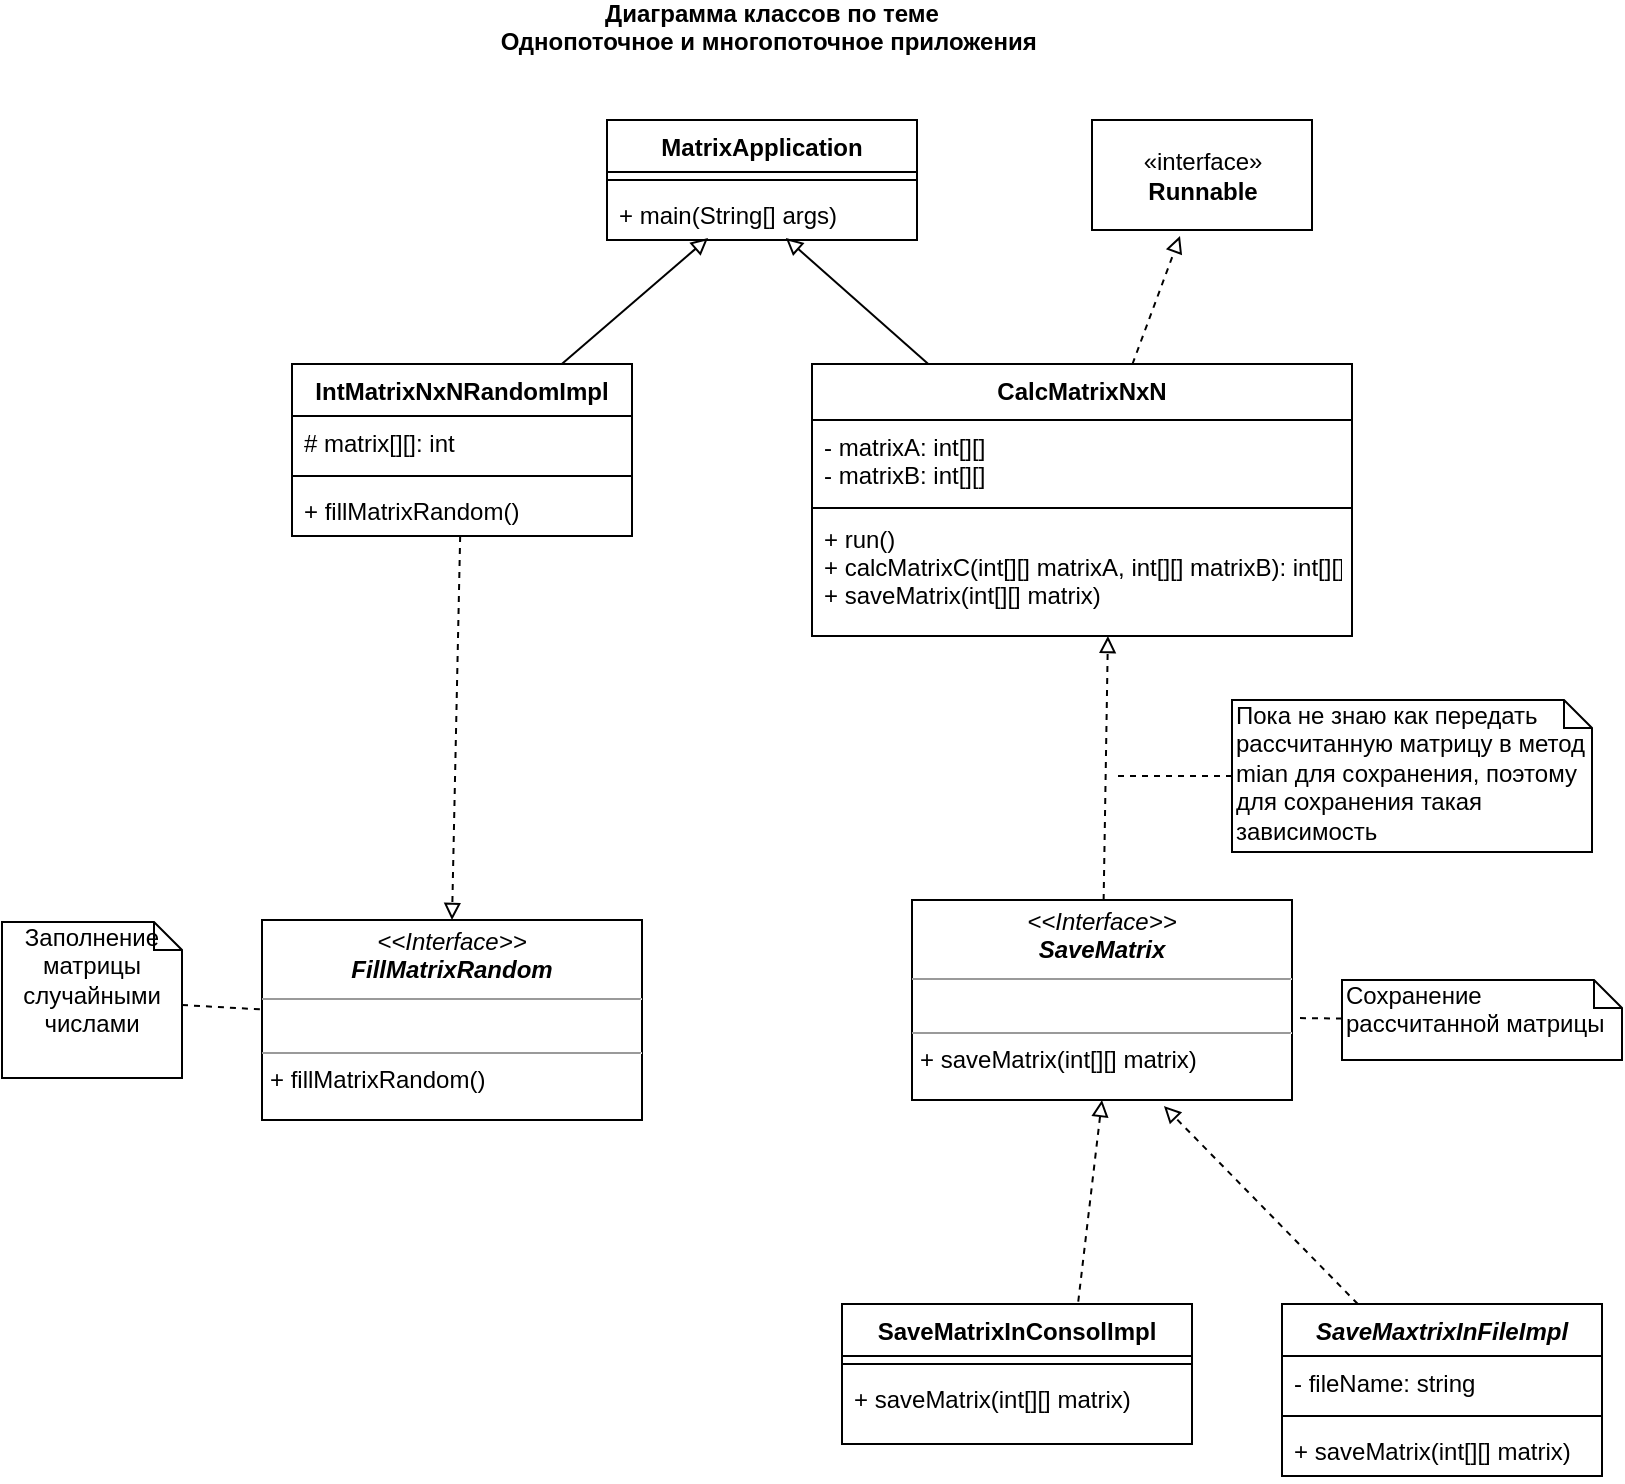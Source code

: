 <mxfile version="12.1.3" pages="1"><diagram id="t1gC7DEze18On1suVpL4" name="Page-1"><mxGraphModel dx="2048" dy="912" grid="1" gridSize="10" guides="1" tooltips="1" connect="1" arrows="1" fold="1" page="1" pageScale="1" pageWidth="827" pageHeight="1169" math="0" shadow="0"><root><mxCell id="0"/><mxCell id="1" parent="0"/><mxCell id="pyPGRl7VnkMFFDUhdvfr-68" value="" style="edgeStyle=none;rounded=0;orthogonalLoop=1;jettySize=auto;html=1;dashed=1;endArrow=block;endFill=0;fontFamily=Helvetica;fontColor=#000000;entryX=0.548;entryY=1;entryDx=0;entryDy=0;entryPerimeter=0;" edge="1" parent="1" source="pyPGRl7VnkMFFDUhdvfr-78" target="pyPGRl7VnkMFFDUhdvfr-60"><mxGeometry relative="1" as="geometry"><mxPoint x="565" y="640" as="targetPoint"/><mxPoint x="538.779" y="720" as="sourcePoint"/></mxGeometry></mxCell><mxCell id="pyPGRl7VnkMFFDUhdvfr-7" value="Диаграмма классов по теме &#10;Однопоточное и многопоточное приложения " style="text;align=center;fontStyle=1;verticalAlign=middle;spacingLeft=3;spacingRight=3;strokeColor=none;rotatable=0;points=[[0,0.5],[1,0.5]];portConstraint=eastwest;fillColor=none;fontColor=#000000;fontFamily=Helvetica;" vertex="1" parent="1"><mxGeometry x="350" y="20" width="80" height="26" as="geometry"/></mxCell><mxCell id="pyPGRl7VnkMFFDUhdvfr-26" value="" style="rounded=0;orthogonalLoop=1;jettySize=auto;html=1;dashed=1;endArrow=block;endFill=0;fontFamily=Helvetica;fontColor=#000000;entryX=0.5;entryY=1;entryDx=0;entryDy=0;exitX=0.675;exitY=-0.017;exitDx=0;exitDy=0;exitPerimeter=0;" edge="1" parent="1" source="pyPGRl7VnkMFFDUhdvfr-81" target="pyPGRl7VnkMFFDUhdvfr-78"><mxGeometry relative="1" as="geometry"><mxPoint x="556.94" y="564.99" as="targetPoint"/><mxPoint x="491.875" y="680" as="sourcePoint"/></mxGeometry></mxCell><mxCell id="pyPGRl7VnkMFFDUhdvfr-33" value="" style="edgeStyle=none;rounded=0;orthogonalLoop=1;jettySize=auto;html=1;dashed=1;endArrow=none;endFill=0;fontFamily=Helvetica;fontColor=#000000;" edge="1" parent="1" source="pyPGRl7VnkMFFDUhdvfr-31"><mxGeometry relative="1" as="geometry"><mxPoint x="651" y="529" as="targetPoint"/></mxGeometry></mxCell><mxCell id="pyPGRl7VnkMFFDUhdvfr-31" value="Сохранение &lt;br&gt;рассчитанной матрицы" style="shape=note;whiteSpace=wrap;html=1;size=14;verticalAlign=top;align=left;spacingTop=-6;fillColor=none;fontFamily=Helvetica;fontColor=#000000;" vertex="1" parent="1"><mxGeometry x="675" y="510" width="140" height="40" as="geometry"/></mxCell><mxCell id="pyPGRl7VnkMFFDUhdvfr-36" value="" style="edgeStyle=none;rounded=0;orthogonalLoop=1;jettySize=auto;html=1;dashed=1;endArrow=none;endFill=0;fontFamily=Helvetica;fontColor=#000000;" edge="1" parent="1" source="pyPGRl7VnkMFFDUhdvfr-35" target="pyPGRl7VnkMFFDUhdvfr-76"><mxGeometry relative="1" as="geometry"><mxPoint x="174.02" y="538.002" as="targetPoint"/></mxGeometry></mxCell><mxCell id="pyPGRl7VnkMFFDUhdvfr-35" value="&lt;div&gt;&lt;span&gt;Заполнение матрицы случайными числами&lt;/span&gt;&lt;/div&gt;" style="shape=note;whiteSpace=wrap;html=1;size=14;verticalAlign=top;align=center;spacingTop=-6;fillColor=none;fontFamily=Helvetica;fontColor=#000000;" vertex="1" parent="1"><mxGeometry x="5" y="481" width="90" height="78" as="geometry"/></mxCell><mxCell id="pyPGRl7VnkMFFDUhdvfr-44" value="" style="edgeStyle=none;rounded=0;orthogonalLoop=1;jettySize=auto;html=1;dashed=1;endArrow=block;endFill=0;fontFamily=Helvetica;fontColor=#000000;entryX=0.663;entryY=1.03;entryDx=0;entryDy=0;entryPerimeter=0;" edge="1" parent="1" source="pyPGRl7VnkMFFDUhdvfr-39" target="pyPGRl7VnkMFFDUhdvfr-78"><mxGeometry relative="1" as="geometry"><mxPoint x="581.93" y="562.988" as="targetPoint"/></mxGeometry></mxCell><mxCell id="pyPGRl7VnkMFFDUhdvfr-39" value="SaveMaxtrixInFileImpl&#10;" style="swimlane;fontStyle=3;align=center;verticalAlign=top;childLayout=stackLayout;horizontal=1;startSize=26;horizontalStack=0;resizeParent=1;resizeParentMax=0;resizeLast=0;collapsible=1;marginBottom=0;fillColor=none;fontFamily=Helvetica;fontColor=#000000;" vertex="1" parent="1"><mxGeometry x="645" y="672" width="160" height="86" as="geometry"/></mxCell><mxCell id="pyPGRl7VnkMFFDUhdvfr-40" value="- fileName: string" style="text;strokeColor=none;fillColor=none;align=left;verticalAlign=top;spacingLeft=4;spacingRight=4;overflow=hidden;rotatable=0;points=[[0,0.5],[1,0.5]];portConstraint=eastwest;" vertex="1" parent="pyPGRl7VnkMFFDUhdvfr-39"><mxGeometry y="26" width="160" height="26" as="geometry"/></mxCell><mxCell id="pyPGRl7VnkMFFDUhdvfr-41" value="" style="line;strokeWidth=1;fillColor=none;align=left;verticalAlign=middle;spacingTop=-1;spacingLeft=3;spacingRight=3;rotatable=0;labelPosition=right;points=[];portConstraint=eastwest;" vertex="1" parent="pyPGRl7VnkMFFDUhdvfr-39"><mxGeometry y="52" width="160" height="8" as="geometry"/></mxCell><mxCell id="pyPGRl7VnkMFFDUhdvfr-42" value="+ saveMatrix(int[][] matrix)" style="text;strokeColor=none;fillColor=none;align=left;verticalAlign=top;spacingLeft=4;spacingRight=4;overflow=hidden;rotatable=0;points=[[0,0.5],[1,0.5]];portConstraint=eastwest;" vertex="1" parent="pyPGRl7VnkMFFDUhdvfr-39"><mxGeometry y="60" width="160" height="26" as="geometry"/></mxCell><mxCell id="pyPGRl7VnkMFFDUhdvfr-55" value="" style="edgeStyle=none;rounded=0;orthogonalLoop=1;jettySize=auto;html=1;dashed=1;endArrow=block;endFill=0;fontFamily=Helvetica;fontColor=#000000;entryX=0.5;entryY=0;entryDx=0;entryDy=0;" edge="1" parent="1" source="pyPGRl7VnkMFFDUhdvfr-46" target="pyPGRl7VnkMFFDUhdvfr-76"><mxGeometry relative="1" as="geometry"><mxPoint x="265.94" y="642" as="targetPoint"/></mxGeometry></mxCell><mxCell id="pyPGRl7VnkMFFDUhdvfr-86" value="" style="edgeStyle=none;rounded=0;orthogonalLoop=1;jettySize=auto;html=1;endArrow=block;endFill=0;fontFamily=Helvetica;fontColor=#000000;entryX=0.326;entryY=0.962;entryDx=0;entryDy=0;entryPerimeter=0;" edge="1" parent="1" source="pyPGRl7VnkMFFDUhdvfr-46" target="pyPGRl7VnkMFFDUhdvfr-75"><mxGeometry relative="1" as="geometry"><mxPoint x="275" y="330" as="targetPoint"/></mxGeometry></mxCell><mxCell id="pyPGRl7VnkMFFDUhdvfr-46" value="IntMatrixNxNRandomImpl" style="swimlane;fontStyle=1;align=center;verticalAlign=top;childLayout=stackLayout;horizontal=1;startSize=26;horizontalStack=0;resizeParent=1;resizeParentMax=0;resizeLast=0;collapsible=1;marginBottom=0;fillColor=none;fontFamily=Helvetica;fontColor=#000000;" vertex="1" parent="1"><mxGeometry x="150" y="202" width="170" height="86" as="geometry"/></mxCell><mxCell id="pyPGRl7VnkMFFDUhdvfr-47" value="# matrix[][]: int" style="text;strokeColor=none;fillColor=none;align=left;verticalAlign=top;spacingLeft=4;spacingRight=4;overflow=hidden;rotatable=0;points=[[0,0.5],[1,0.5]];portConstraint=eastwest;" vertex="1" parent="pyPGRl7VnkMFFDUhdvfr-46"><mxGeometry y="26" width="170" height="26" as="geometry"/></mxCell><mxCell id="pyPGRl7VnkMFFDUhdvfr-48" value="" style="line;strokeWidth=1;fillColor=none;align=left;verticalAlign=middle;spacingTop=-1;spacingLeft=3;spacingRight=3;rotatable=0;labelPosition=right;points=[];portConstraint=eastwest;" vertex="1" parent="pyPGRl7VnkMFFDUhdvfr-46"><mxGeometry y="52" width="170" height="8" as="geometry"/></mxCell><mxCell id="pyPGRl7VnkMFFDUhdvfr-49" value="+ fillMatrixRandom()" style="text;strokeColor=none;fillColor=none;align=left;verticalAlign=top;spacingLeft=4;spacingRight=4;overflow=hidden;rotatable=0;points=[[0,0.5],[1,0.5]];portConstraint=eastwest;" vertex="1" parent="pyPGRl7VnkMFFDUhdvfr-46"><mxGeometry y="60" width="170" height="26" as="geometry"/></mxCell><mxCell id="pyPGRl7VnkMFFDUhdvfr-63" value="" style="edgeStyle=none;rounded=0;orthogonalLoop=1;jettySize=auto;html=1;dashed=1;endArrow=block;endFill=0;fontFamily=Helvetica;fontColor=#000000;entryX=0.4;entryY=1.055;entryDx=0;entryDy=0;entryPerimeter=0;" edge="1" parent="1" source="pyPGRl7VnkMFFDUhdvfr-57" target="pyPGRl7VnkMFFDUhdvfr-62"><mxGeometry relative="1" as="geometry"><mxPoint x="360" y="330" as="targetPoint"/></mxGeometry></mxCell><mxCell id="pyPGRl7VnkMFFDUhdvfr-94" value="" style="edgeStyle=none;rounded=0;orthogonalLoop=1;jettySize=auto;html=1;endArrow=block;endFill=0;fontFamily=Helvetica;fontColor=#000000;entryX=0.577;entryY=0.962;entryDx=0;entryDy=0;entryPerimeter=0;" edge="1" parent="1" source="pyPGRl7VnkMFFDUhdvfr-57" target="pyPGRl7VnkMFFDUhdvfr-75"><mxGeometry relative="1" as="geometry"><mxPoint x="495" y="132" as="targetPoint"/></mxGeometry></mxCell><mxCell id="pyPGRl7VnkMFFDUhdvfr-57" value="CalcMatrixNxN" style="swimlane;fontStyle=1;align=center;verticalAlign=top;childLayout=stackLayout;horizontal=1;startSize=28;horizontalStack=0;resizeParent=1;resizeParentMax=0;resizeLast=0;collapsible=1;marginBottom=0;fillColor=none;fontFamily=Helvetica;fontColor=#000000;" vertex="1" parent="1"><mxGeometry x="410" y="202" width="270" height="136" as="geometry"/></mxCell><mxCell id="pyPGRl7VnkMFFDUhdvfr-58" value="- matrixA: int[][]&#10;- matrixB: int[][]" style="text;strokeColor=none;fillColor=none;align=left;verticalAlign=top;spacingLeft=4;spacingRight=4;overflow=hidden;rotatable=0;points=[[0,0.5],[1,0.5]];portConstraint=eastwest;" vertex="1" parent="pyPGRl7VnkMFFDUhdvfr-57"><mxGeometry y="28" width="270" height="42" as="geometry"/></mxCell><mxCell id="pyPGRl7VnkMFFDUhdvfr-59" value="" style="line;strokeWidth=1;fillColor=none;align=left;verticalAlign=middle;spacingTop=-1;spacingLeft=3;spacingRight=3;rotatable=0;labelPosition=right;points=[];portConstraint=eastwest;" vertex="1" parent="pyPGRl7VnkMFFDUhdvfr-57"><mxGeometry y="70" width="270" height="4" as="geometry"/></mxCell><mxCell id="pyPGRl7VnkMFFDUhdvfr-60" value="+ run()&#10;+ calcMatrixC(int[][] matrixA, int[][] matrixB): int[][]&#10;+ saveMatrix(int[][] matrix)" style="text;strokeColor=none;fillColor=none;align=left;verticalAlign=top;spacingLeft=4;spacingRight=4;overflow=hidden;rotatable=0;points=[[0,0.5],[1,0.5]];portConstraint=eastwest;" vertex="1" parent="pyPGRl7VnkMFFDUhdvfr-57"><mxGeometry y="74" width="270" height="62" as="geometry"/></mxCell><mxCell id="pyPGRl7VnkMFFDUhdvfr-62" value="«interface»&lt;br&gt;&lt;b&gt;Runnable&lt;/b&gt;" style="html=1;fillColor=none;fontFamily=Helvetica;fontColor=#000000;" vertex="1" parent="1"><mxGeometry x="550" y="80" width="110" height="55" as="geometry"/></mxCell><mxCell id="pyPGRl7VnkMFFDUhdvfr-70" value="" style="edgeStyle=none;rounded=0;orthogonalLoop=1;jettySize=auto;html=1;dashed=1;endArrow=none;endFill=0;fontFamily=Helvetica;fontColor=#000000;" edge="1" parent="1" source="pyPGRl7VnkMFFDUhdvfr-69"><mxGeometry relative="1" as="geometry"><mxPoint x="560" y="408" as="targetPoint"/></mxGeometry></mxCell><mxCell id="pyPGRl7VnkMFFDUhdvfr-69" value="&lt;div&gt;&lt;span&gt;Пока не знаю как передать рассчитанную матрицу в метод mian для сохранения, поэтому для сохранения такая зависимость&amp;nbsp;&lt;/span&gt;&lt;/div&gt;" style="shape=note;whiteSpace=wrap;html=1;size=14;verticalAlign=top;align=left;spacingTop=-6;fillColor=none;fontFamily=Helvetica;fontColor=#000000;" vertex="1" parent="1"><mxGeometry x="620" y="370" width="180" height="76" as="geometry"/></mxCell><mxCell id="pyPGRl7VnkMFFDUhdvfr-72" value="MatrixApplication" style="swimlane;fontStyle=1;align=center;verticalAlign=top;childLayout=stackLayout;horizontal=1;startSize=26;horizontalStack=0;resizeParent=1;resizeParentMax=0;resizeLast=0;collapsible=1;marginBottom=0;fillColor=none;fontFamily=Helvetica;fontColor=#000000;" vertex="1" parent="1"><mxGeometry x="307.5" y="80" width="155" height="60" as="geometry"/></mxCell><mxCell id="pyPGRl7VnkMFFDUhdvfr-74" value="" style="line;strokeWidth=1;fillColor=none;align=left;verticalAlign=middle;spacingTop=-1;spacingLeft=3;spacingRight=3;rotatable=0;labelPosition=right;points=[];portConstraint=eastwest;" vertex="1" parent="pyPGRl7VnkMFFDUhdvfr-72"><mxGeometry y="26" width="155" height="8" as="geometry"/></mxCell><mxCell id="pyPGRl7VnkMFFDUhdvfr-75" value="+ main(String[] args)" style="text;strokeColor=none;fillColor=none;align=left;verticalAlign=top;spacingLeft=4;spacingRight=4;overflow=hidden;rotatable=0;points=[[0,0.5],[1,0.5]];portConstraint=eastwest;" vertex="1" parent="pyPGRl7VnkMFFDUhdvfr-72"><mxGeometry y="34" width="155" height="26" as="geometry"/></mxCell><mxCell id="pyPGRl7VnkMFFDUhdvfr-76" value="&lt;p style=&quot;margin: 0px ; margin-top: 4px ; text-align: center&quot;&gt;&lt;i&gt;&amp;lt;&amp;lt;Interface&amp;gt;&amp;gt;&lt;/i&gt;&lt;br&gt;&lt;span style=&quot;font-style: italic ; font-weight: 700&quot;&gt;FillMatrixRandom&lt;/span&gt;&lt;/p&gt;&lt;hr size=&quot;1&quot;&gt;&lt;p style=&quot;margin: 0px ; margin-left: 4px&quot;&gt;&lt;br&gt;&lt;/p&gt;&lt;hr size=&quot;1&quot;&gt;&lt;p style=&quot;margin: 0px ; margin-left: 4px&quot;&gt;+ fillMatrixRandom()&lt;br&gt;&lt;/p&gt;" style="verticalAlign=top;align=left;overflow=fill;fontSize=12;fontFamily=Helvetica;html=1;fillColor=none;" vertex="1" parent="1"><mxGeometry x="135" y="480" width="190" height="100" as="geometry"/></mxCell><mxCell id="pyPGRl7VnkMFFDUhdvfr-78" value="&lt;p style=&quot;margin: 0px ; margin-top: 4px ; text-align: center&quot;&gt;&lt;i&gt;&amp;lt;&amp;lt;Interface&amp;gt;&amp;gt;&lt;/i&gt;&lt;br&gt;&lt;span style=&quot;font-style: italic ; font-weight: 700&quot;&gt;SaveMatrix&lt;/span&gt;&lt;br&gt;&lt;/p&gt;&lt;hr size=&quot;1&quot;&gt;&lt;p style=&quot;margin: 0px ; margin-left: 4px&quot;&gt;&lt;br&gt;&lt;/p&gt;&lt;hr size=&quot;1&quot;&gt;&lt;p style=&quot;margin: 0px ; margin-left: 4px&quot;&gt;+ saveMatrix(int[][] matrix)&lt;br&gt;&lt;/p&gt;" style="verticalAlign=top;align=left;overflow=fill;fontSize=12;fontFamily=Helvetica;html=1;fillColor=none;" vertex="1" parent="1"><mxGeometry x="460" y="470" width="190" height="100" as="geometry"/></mxCell><mxCell id="pyPGRl7VnkMFFDUhdvfr-81" value="SaveMatrixInConsolImpl" style="swimlane;fontStyle=1;align=center;verticalAlign=top;childLayout=stackLayout;horizontal=1;startSize=26;horizontalStack=0;resizeParent=1;resizeParentMax=0;resizeLast=0;collapsible=1;marginBottom=0;fillColor=none;fontFamily=Helvetica;fontColor=#000000;" vertex="1" parent="1"><mxGeometry x="425" y="672" width="175" height="70" as="geometry"/></mxCell><mxCell id="pyPGRl7VnkMFFDUhdvfr-83" value="" style="line;strokeWidth=1;fillColor=none;align=left;verticalAlign=middle;spacingTop=-1;spacingLeft=3;spacingRight=3;rotatable=0;labelPosition=right;points=[];portConstraint=eastwest;" vertex="1" parent="pyPGRl7VnkMFFDUhdvfr-81"><mxGeometry y="26" width="175" height="8" as="geometry"/></mxCell><mxCell id="pyPGRl7VnkMFFDUhdvfr-84" value="+ saveMatrix(int[][] matrix)" style="text;strokeColor=none;fillColor=none;align=left;verticalAlign=top;spacingLeft=4;spacingRight=4;overflow=hidden;rotatable=0;points=[[0,0.5],[1,0.5]];portConstraint=eastwest;" vertex="1" parent="pyPGRl7VnkMFFDUhdvfr-81"><mxGeometry y="34" width="175" height="36" as="geometry"/></mxCell></root></mxGraphModel></diagram></mxfile>